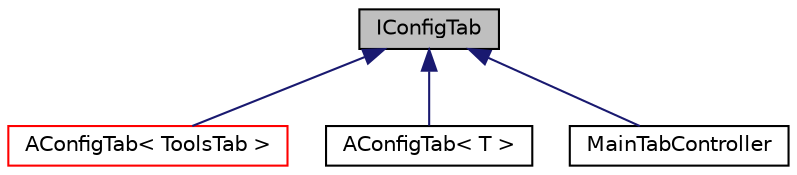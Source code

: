 digraph "IConfigTab"
{
 // LATEX_PDF_SIZE
  edge [fontname="Helvetica",fontsize="10",labelfontname="Helvetica",labelfontsize="10"];
  node [fontname="Helvetica",fontsize="10",shape=record];
  Node1 [label="IConfigTab",height=0.2,width=0.4,color="black", fillcolor="grey75", style="filled", fontcolor="black",tooltip=" "];
  Node1 -> Node2 [dir="back",color="midnightblue",fontsize="10",style="solid",fontname="Helvetica"];
  Node2 [label="AConfigTab\< ToolsTab \>",height=0.2,width=0.4,color="red", fillcolor="white", style="filled",URL="$class_a_config_tab.html",tooltip=" "];
  Node1 -> Node4 [dir="back",color="midnightblue",fontsize="10",style="solid",fontname="Helvetica"];
  Node4 [label="AConfigTab\< T \>",height=0.2,width=0.4,color="black", fillcolor="white", style="filled",URL="$class_a_config_tab.html",tooltip=" "];
  Node1 -> Node5 [dir="back",color="midnightblue",fontsize="10",style="solid",fontname="Helvetica"];
  Node5 [label="MainTabController",height=0.2,width=0.4,color="black", fillcolor="white", style="filled",URL="$class_main_tab_controller.html",tooltip=" "];
}
